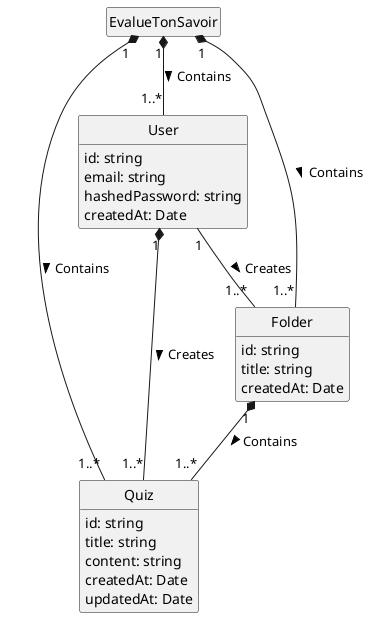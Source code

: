 @startuml MDD EvalueTonSavoir
skinparam style strictuml
hide empty members

class "EvalueTonSavoir" as ETS

class User {
    id: string
    email: string
    hashedPassword: string
    createdAt: Date
}

class Quiz {
    id: string
    title: string
    content: string
    createdAt: Date
    updatedAt: Date
}

class Folder {
    id: string
    title: string
    createdAt: Date
}

User "1" -- "1..*" Folder : Creates >
Folder "1" *-- "1..*" Quiz : Contains >
User "1" *-- "1..*" Quiz : Creates >
ETS "1" *-- "1..*" User : Contains >
ETS "1" *-- "1..*" Folder : Contains >
ETS "1" *-- "1..*" Quiz : Contains >
@enduml
